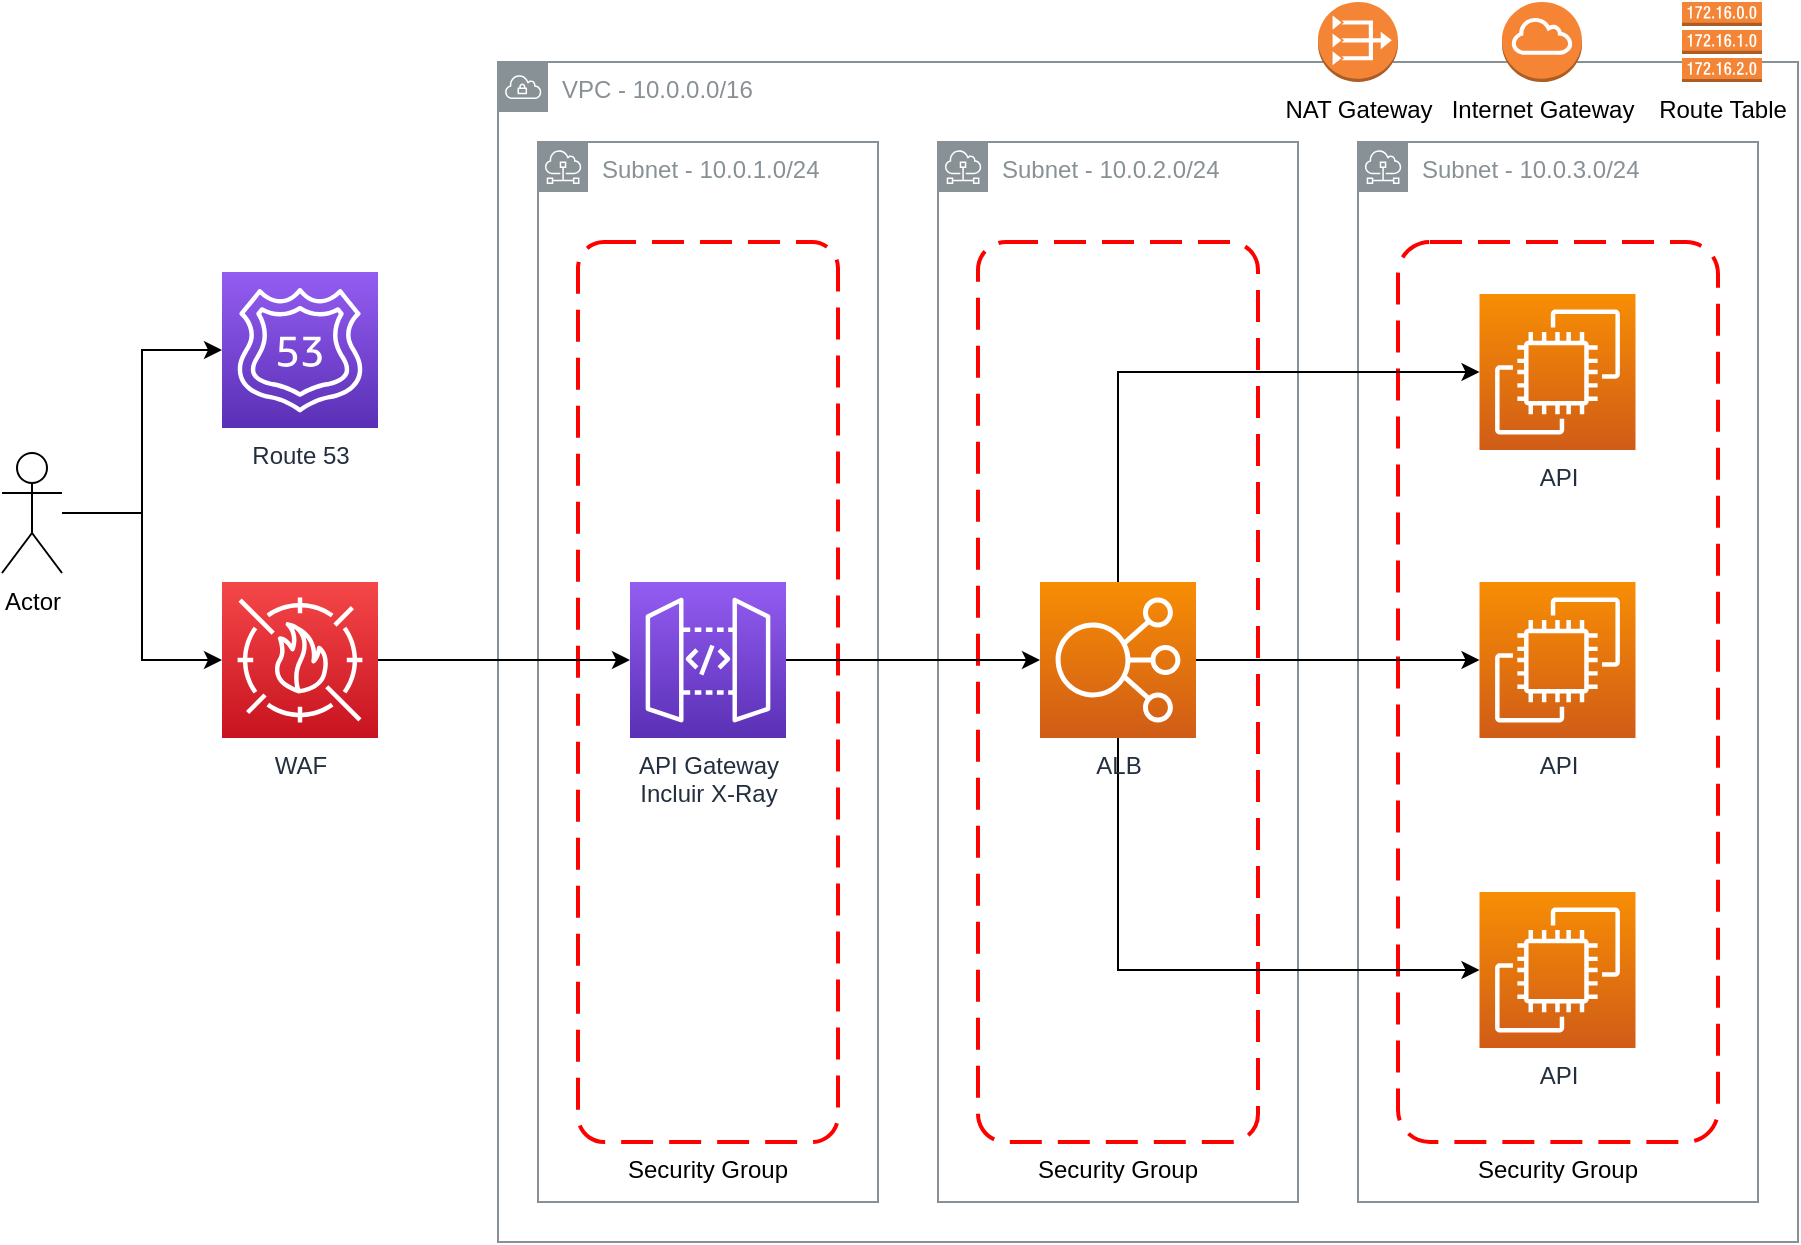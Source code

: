 <mxfile version="16.5.1" type="device" pages="3"><diagram id="eCbqJ1vzEe-MgR_kVF9B" name="1 - Arquitetura AWS"><mxGraphModel dx="3716" dy="857" grid="1" gridSize="10" guides="1" tooltips="1" connect="1" arrows="1" fold="1" page="1" pageScale="1" pageWidth="827" pageHeight="1169" math="0" shadow="0"><root><mxCell id="4GImXHgVdyIoRwlOzIsk-0"/><mxCell id="4GImXHgVdyIoRwlOzIsk-1" parent="4GImXHgVdyIoRwlOzIsk-0"/><mxCell id="bHW3LOVag84pb9nF0G_8-0" value="VPC - 10.0.0.0/16" style="sketch=0;outlineConnect=0;gradientColor=none;html=1;whiteSpace=wrap;fontSize=12;fontStyle=0;shape=mxgraph.aws4.group;grIcon=mxgraph.aws4.group_vpc;strokeColor=#879196;fillColor=none;verticalAlign=top;align=left;spacingLeft=30;fontColor=#879196;dashed=0;" parent="4GImXHgVdyIoRwlOzIsk-1" vertex="1"><mxGeometry x="-1392" y="50" width="650" height="590" as="geometry"/></mxCell><mxCell id="bHW3LOVag84pb9nF0G_8-13" value="Subnet - 10.0.1.0/24" style="sketch=0;outlineConnect=0;gradientColor=none;html=1;whiteSpace=wrap;fontSize=12;fontStyle=0;shape=mxgraph.aws4.group;grIcon=mxgraph.aws4.group_subnet;strokeColor=#879196;fillColor=none;verticalAlign=top;align=left;spacingLeft=30;fontColor=#879196;dashed=0;" parent="4GImXHgVdyIoRwlOzIsk-1" vertex="1"><mxGeometry x="-1372" y="90" width="170" height="530" as="geometry"/></mxCell><mxCell id="bHW3LOVag84pb9nF0G_8-14" value="Security Group" style="rounded=1;arcSize=10;dashed=1;strokeColor=#ff0000;fillColor=none;gradientColor=none;dashPattern=8 4;strokeWidth=2;labelPosition=center;verticalLabelPosition=bottom;align=center;verticalAlign=top;" parent="4GImXHgVdyIoRwlOzIsk-1" vertex="1"><mxGeometry x="-1352" y="140" width="130" height="450" as="geometry"/></mxCell><mxCell id="bHW3LOVag84pb9nF0G_8-2" value="Subnet - 10.0.2.0/24" style="sketch=0;outlineConnect=0;gradientColor=none;html=1;whiteSpace=wrap;fontSize=12;fontStyle=0;shape=mxgraph.aws4.group;grIcon=mxgraph.aws4.group_subnet;strokeColor=#879196;fillColor=none;verticalAlign=top;align=left;spacingLeft=30;fontColor=#879196;dashed=0;" parent="4GImXHgVdyIoRwlOzIsk-1" vertex="1"><mxGeometry x="-1172" y="90" width="180" height="530" as="geometry"/></mxCell><mxCell id="bHW3LOVag84pb9nF0G_8-8" value="Security Group" style="rounded=1;arcSize=10;dashed=1;strokeColor=#ff0000;fillColor=none;gradientColor=none;dashPattern=8 4;strokeWidth=2;labelPosition=center;verticalLabelPosition=bottom;align=center;verticalAlign=top;" parent="4GImXHgVdyIoRwlOzIsk-1" vertex="1"><mxGeometry x="-1152" y="140" width="140" height="450" as="geometry"/></mxCell><mxCell id="bHW3LOVag84pb9nF0G_8-1" value="Subnet - 10.0.3.0/24" style="sketch=0;outlineConnect=0;gradientColor=none;html=1;whiteSpace=wrap;fontSize=12;fontStyle=0;shape=mxgraph.aws4.group;grIcon=mxgraph.aws4.group_subnet;strokeColor=#879196;fillColor=none;verticalAlign=top;align=left;spacingLeft=30;fontColor=#879196;dashed=0;" parent="4GImXHgVdyIoRwlOzIsk-1" vertex="1"><mxGeometry x="-962" y="90" width="200" height="530" as="geometry"/></mxCell><mxCell id="bHW3LOVag84pb9nF0G_8-4" value="Security Group" style="rounded=1;arcSize=10;dashed=1;strokeColor=#ff0000;fillColor=none;gradientColor=none;dashPattern=8 4;strokeWidth=2;labelPosition=center;verticalLabelPosition=bottom;align=center;verticalAlign=top;" parent="4GImXHgVdyIoRwlOzIsk-1" vertex="1"><mxGeometry x="-942" y="140" width="160" height="450" as="geometry"/></mxCell><mxCell id="bHW3LOVag84pb9nF0G_8-3" value="API" style="sketch=0;points=[[0,0,0],[0.25,0,0],[0.5,0,0],[0.75,0,0],[1,0,0],[0,1,0],[0.25,1,0],[0.5,1,0],[0.75,1,0],[1,1,0],[0,0.25,0],[0,0.5,0],[0,0.75,0],[1,0.25,0],[1,0.5,0],[1,0.75,0]];outlineConnect=0;fontColor=#232F3E;gradientColor=#F78E04;gradientDirection=north;fillColor=#D05C17;strokeColor=#ffffff;dashed=0;verticalLabelPosition=bottom;verticalAlign=top;align=center;html=1;fontSize=12;fontStyle=0;aspect=fixed;shape=mxgraph.aws4.resourceIcon;resIcon=mxgraph.aws4.ec2;" parent="4GImXHgVdyIoRwlOzIsk-1" vertex="1"><mxGeometry x="-901.25" y="166" width="78" height="78" as="geometry"/></mxCell><mxCell id="bHW3LOVag84pb9nF0G_8-5" value="API" style="sketch=0;points=[[0,0,0],[0.25,0,0],[0.5,0,0],[0.75,0,0],[1,0,0],[0,1,0],[0.25,1,0],[0.5,1,0],[0.75,1,0],[1,1,0],[0,0.25,0],[0,0.5,0],[0,0.75,0],[1,0.25,0],[1,0.5,0],[1,0.75,0]];outlineConnect=0;fontColor=#232F3E;gradientColor=#F78E04;gradientDirection=north;fillColor=#D05C17;strokeColor=#ffffff;dashed=0;verticalLabelPosition=bottom;verticalAlign=top;align=center;html=1;fontSize=12;fontStyle=0;aspect=fixed;shape=mxgraph.aws4.resourceIcon;resIcon=mxgraph.aws4.ec2;" parent="4GImXHgVdyIoRwlOzIsk-1" vertex="1"><mxGeometry x="-901.25" y="310" width="78" height="78" as="geometry"/></mxCell><mxCell id="bHW3LOVag84pb9nF0G_8-6" value="API" style="sketch=0;points=[[0,0,0],[0.25,0,0],[0.5,0,0],[0.75,0,0],[1,0,0],[0,1,0],[0.25,1,0],[0.5,1,0],[0.75,1,0],[1,1,0],[0,0.25,0],[0,0.5,0],[0,0.75,0],[1,0.25,0],[1,0.5,0],[1,0.75,0]];outlineConnect=0;fontColor=#232F3E;gradientColor=#F78E04;gradientDirection=north;fillColor=#D05C17;strokeColor=#ffffff;dashed=0;verticalLabelPosition=bottom;verticalAlign=top;align=center;html=1;fontSize=12;fontStyle=0;aspect=fixed;shape=mxgraph.aws4.resourceIcon;resIcon=mxgraph.aws4.ec2;" parent="4GImXHgVdyIoRwlOzIsk-1" vertex="1"><mxGeometry x="-901.25" y="465" width="78" height="78" as="geometry"/></mxCell><mxCell id="bHW3LOVag84pb9nF0G_8-9" style="edgeStyle=orthogonalEdgeStyle;rounded=0;orthogonalLoop=1;jettySize=auto;html=1;" parent="4GImXHgVdyIoRwlOzIsk-1" source="bHW3LOVag84pb9nF0G_8-7" target="bHW3LOVag84pb9nF0G_8-5" edge="1"><mxGeometry relative="1" as="geometry"/></mxCell><mxCell id="bHW3LOVag84pb9nF0G_8-10" style="edgeStyle=orthogonalEdgeStyle;rounded=0;orthogonalLoop=1;jettySize=auto;html=1;entryX=0;entryY=0.5;entryDx=0;entryDy=0;entryPerimeter=0;" parent="4GImXHgVdyIoRwlOzIsk-1" source="bHW3LOVag84pb9nF0G_8-7" target="bHW3LOVag84pb9nF0G_8-3" edge="1"><mxGeometry relative="1" as="geometry"><Array as="points"><mxPoint x="-1082" y="205"/></Array></mxGeometry></mxCell><mxCell id="bHW3LOVag84pb9nF0G_8-11" style="edgeStyle=orthogonalEdgeStyle;rounded=0;orthogonalLoop=1;jettySize=auto;html=1;entryX=0;entryY=0.5;entryDx=0;entryDy=0;entryPerimeter=0;" parent="4GImXHgVdyIoRwlOzIsk-1" source="bHW3LOVag84pb9nF0G_8-7" target="bHW3LOVag84pb9nF0G_8-6" edge="1"><mxGeometry relative="1" as="geometry"><Array as="points"><mxPoint x="-1082" y="504"/></Array></mxGeometry></mxCell><mxCell id="bHW3LOVag84pb9nF0G_8-7" value="ALB" style="sketch=0;points=[[0,0,0],[0.25,0,0],[0.5,0,0],[0.75,0,0],[1,0,0],[0,1,0],[0.25,1,0],[0.5,1,0],[0.75,1,0],[1,1,0],[0,0.25,0],[0,0.5,0],[0,0.75,0],[1,0.25,0],[1,0.5,0],[1,0.75,0]];outlineConnect=0;fontColor=#232F3E;gradientColor=#F78E04;gradientDirection=north;fillColor=#D05C17;strokeColor=#ffffff;dashed=0;verticalLabelPosition=bottom;verticalAlign=top;align=center;html=1;fontSize=12;fontStyle=0;aspect=fixed;shape=mxgraph.aws4.resourceIcon;resIcon=mxgraph.aws4.elastic_load_balancing;" parent="4GImXHgVdyIoRwlOzIsk-1" vertex="1"><mxGeometry x="-1121" y="310" width="78" height="78" as="geometry"/></mxCell><mxCell id="bHW3LOVag84pb9nF0G_8-15" style="edgeStyle=orthogonalEdgeStyle;rounded=0;orthogonalLoop=1;jettySize=auto;html=1;" parent="4GImXHgVdyIoRwlOzIsk-1" source="bHW3LOVag84pb9nF0G_8-12" target="bHW3LOVag84pb9nF0G_8-7" edge="1"><mxGeometry relative="1" as="geometry"/></mxCell><mxCell id="bHW3LOVag84pb9nF0G_8-12" value="API Gateway&lt;br&gt;Incluir X-Ray" style="sketch=0;points=[[0,0,0],[0.25,0,0],[0.5,0,0],[0.75,0,0],[1,0,0],[0,1,0],[0.25,1,0],[0.5,1,0],[0.75,1,0],[1,1,0],[0,0.25,0],[0,0.5,0],[0,0.75,0],[1,0.25,0],[1,0.5,0],[1,0.75,0]];outlineConnect=0;fontColor=#232F3E;gradientColor=#945DF2;gradientDirection=north;fillColor=#5A30B5;strokeColor=#ffffff;dashed=0;verticalLabelPosition=bottom;verticalAlign=top;align=center;html=1;fontSize=12;fontStyle=0;aspect=fixed;shape=mxgraph.aws4.resourceIcon;resIcon=mxgraph.aws4.api_gateway;" parent="4GImXHgVdyIoRwlOzIsk-1" vertex="1"><mxGeometry x="-1326" y="310" width="78" height="78" as="geometry"/></mxCell><mxCell id="bHW3LOVag84pb9nF0G_8-18" style="edgeStyle=orthogonalEdgeStyle;rounded=0;orthogonalLoop=1;jettySize=auto;html=1;" parent="4GImXHgVdyIoRwlOzIsk-1" source="bHW3LOVag84pb9nF0G_8-16" target="bHW3LOVag84pb9nF0G_8-12" edge="1"><mxGeometry relative="1" as="geometry"/></mxCell><mxCell id="bHW3LOVag84pb9nF0G_8-16" value="WAF" style="sketch=0;points=[[0,0,0],[0.25,0,0],[0.5,0,0],[0.75,0,0],[1,0,0],[0,1,0],[0.25,1,0],[0.5,1,0],[0.75,1,0],[1,1,0],[0,0.25,0],[0,0.5,0],[0,0.75,0],[1,0.25,0],[1,0.5,0],[1,0.75,0]];outlineConnect=0;fontColor=#232F3E;gradientColor=#F54749;gradientDirection=north;fillColor=#C7131F;strokeColor=#ffffff;dashed=0;verticalLabelPosition=bottom;verticalAlign=top;align=center;html=1;fontSize=12;fontStyle=0;aspect=fixed;shape=mxgraph.aws4.resourceIcon;resIcon=mxgraph.aws4.waf;" parent="4GImXHgVdyIoRwlOzIsk-1" vertex="1"><mxGeometry x="-1530" y="310" width="78" height="78" as="geometry"/></mxCell><mxCell id="bHW3LOVag84pb9nF0G_8-17" value="Route 53" style="sketch=0;points=[[0,0,0],[0.25,0,0],[0.5,0,0],[0.75,0,0],[1,0,0],[0,1,0],[0.25,1,0],[0.5,1,0],[0.75,1,0],[1,1,0],[0,0.25,0],[0,0.5,0],[0,0.75,0],[1,0.25,0],[1,0.5,0],[1,0.75,0]];outlineConnect=0;fontColor=#232F3E;gradientColor=#945DF2;gradientDirection=north;fillColor=#5A30B5;strokeColor=#ffffff;dashed=0;verticalLabelPosition=bottom;verticalAlign=top;align=center;html=1;fontSize=12;fontStyle=0;aspect=fixed;shape=mxgraph.aws4.resourceIcon;resIcon=mxgraph.aws4.route_53;" parent="4GImXHgVdyIoRwlOzIsk-1" vertex="1"><mxGeometry x="-1530" y="155" width="78" height="78" as="geometry"/></mxCell><mxCell id="bHW3LOVag84pb9nF0G_8-20" style="edgeStyle=orthogonalEdgeStyle;rounded=0;orthogonalLoop=1;jettySize=auto;html=1;entryX=0;entryY=0.5;entryDx=0;entryDy=0;entryPerimeter=0;" parent="4GImXHgVdyIoRwlOzIsk-1" source="bHW3LOVag84pb9nF0G_8-19" target="bHW3LOVag84pb9nF0G_8-17" edge="1"><mxGeometry relative="1" as="geometry"/></mxCell><mxCell id="bHW3LOVag84pb9nF0G_8-21" style="edgeStyle=orthogonalEdgeStyle;rounded=0;orthogonalLoop=1;jettySize=auto;html=1;entryX=0;entryY=0.5;entryDx=0;entryDy=0;entryPerimeter=0;" parent="4GImXHgVdyIoRwlOzIsk-1" source="bHW3LOVag84pb9nF0G_8-19" target="bHW3LOVag84pb9nF0G_8-16" edge="1"><mxGeometry relative="1" as="geometry"/></mxCell><mxCell id="bHW3LOVag84pb9nF0G_8-19" value="Actor" style="shape=umlActor;verticalLabelPosition=bottom;verticalAlign=top;html=1;outlineConnect=0;" parent="4GImXHgVdyIoRwlOzIsk-1" vertex="1"><mxGeometry x="-1640" y="245.5" width="30" height="60" as="geometry"/></mxCell><mxCell id="5qsGLVUGZ2NqJrRloyP1-0" value="Internet Gateway" style="outlineConnect=0;dashed=0;verticalLabelPosition=bottom;verticalAlign=top;align=center;html=1;shape=mxgraph.aws3.internet_gateway;fillColor=#F58534;gradientColor=none;" parent="4GImXHgVdyIoRwlOzIsk-1" vertex="1"><mxGeometry x="-890" y="20" width="40" height="40" as="geometry"/></mxCell><mxCell id="5qsGLVUGZ2NqJrRloyP1-1" value="Route Table" style="outlineConnect=0;dashed=0;verticalLabelPosition=bottom;verticalAlign=top;align=center;html=1;shape=mxgraph.aws3.route_table;fillColor=#F58536;gradientColor=none;" parent="4GImXHgVdyIoRwlOzIsk-1" vertex="1"><mxGeometry x="-800" y="20" width="40" height="40" as="geometry"/></mxCell><mxCell id="QDiG3BndjMTZkTlDp3ac-0" value="NAT Gateway" style="outlineConnect=0;dashed=0;verticalLabelPosition=bottom;verticalAlign=top;align=center;html=1;shape=mxgraph.aws3.vpc_nat_gateway;fillColor=#F58536;gradientColor=none;" vertex="1" parent="4GImXHgVdyIoRwlOzIsk-1"><mxGeometry x="-982" y="20" width="40" height="40" as="geometry"/></mxCell></root></mxGraphModel></diagram><diagram id="8WglmZ0I9IiG6SSyaFbl" name="2 - BFF Marvel"><mxGraphModel dx="4199" dy="714" grid="1" gridSize="10" guides="1" tooltips="1" connect="1" arrows="1" fold="1" page="1" pageScale="1" pageWidth="827" pageHeight="1169" math="0" shadow="0"><root><mxCell id="R7wYFqRmtam_3Gg0_cy6-0"/><mxCell id="R7wYFqRmtam_3Gg0_cy6-1" parent="R7wYFqRmtam_3Gg0_cy6-0"/><mxCell id="M3Yw253hKOSuBqTKt7J1-1" value="" style="rounded=0;whiteSpace=wrap;html=1;dashed=1;fillColor=none;" parent="R7wYFqRmtam_3Gg0_cy6-1" vertex="1"><mxGeometry x="-2460" y="20" width="1180" height="580" as="geometry"/></mxCell><mxCell id="n1wcQecJCuwScp7OdWUn-5" value="" style="rounded=0;whiteSpace=wrap;html=1;dashed=1;fillColor=none;" parent="R7wYFqRmtam_3Gg0_cy6-1" vertex="1"><mxGeometry x="-2058" y="40" width="371" height="540" as="geometry"/></mxCell><mxCell id="n1wcQecJCuwScp7OdWUn-4" value="" style="rounded=0;whiteSpace=wrap;html=1;dashed=1;fillColor=none;" parent="R7wYFqRmtam_3Gg0_cy6-1" vertex="1"><mxGeometry x="-2438" y="40" width="371" height="540" as="geometry"/></mxCell><mxCell id="n1wcQecJCuwScp7OdWUn-8" value="" style="rounded=0;whiteSpace=wrap;html=1;dashed=1;fillColor=none;" parent="R7wYFqRmtam_3Gg0_cy6-1" vertex="1"><mxGeometry x="-1679" y="40" width="380" height="180" as="geometry"/></mxCell><mxCell id="tIrV93FEi04GlcJZNaiS-5" style="edgeStyle=orthogonalEdgeStyle;rounded=0;orthogonalLoop=1;jettySize=auto;html=1;entryX=0.5;entryY=1;entryDx=0;entryDy=0;entryPerimeter=0;" parent="R7wYFqRmtam_3Gg0_cy6-1" source="tIrV93FEi04GlcJZNaiS-0" target="tIrV93FEi04GlcJZNaiS-1" edge="1"><mxGeometry relative="1" as="geometry"/></mxCell><mxCell id="tIrV93FEi04GlcJZNaiS-6" style="edgeStyle=orthogonalEdgeStyle;rounded=0;orthogonalLoop=1;jettySize=auto;html=1;" parent="R7wYFqRmtam_3Gg0_cy6-1" source="tIrV93FEi04GlcJZNaiS-0" target="tIrV93FEi04GlcJZNaiS-2" edge="1"><mxGeometry relative="1" as="geometry"/></mxCell><mxCell id="tIrV93FEi04GlcJZNaiS-7" style="edgeStyle=orthogonalEdgeStyle;rounded=0;orthogonalLoop=1;jettySize=auto;html=1;entryX=0;entryY=0.5;entryDx=0;entryDy=0;entryPerimeter=0;" parent="R7wYFqRmtam_3Gg0_cy6-1" source="tIrV93FEi04GlcJZNaiS-0" target="tIrV93FEi04GlcJZNaiS-3" edge="1"><mxGeometry relative="1" as="geometry"/></mxCell><mxCell id="tIrV93FEi04GlcJZNaiS-0" value="BFF Marvel API" style="shape=image;verticalLabelPosition=bottom;labelBackgroundColor=default;verticalAlign=top;aspect=fixed;imageAspect=0;image=https://miro.medium.com/max/856/1*O68LbDvD5Dcsnez73M7v4Q.png;" parent="R7wYFqRmtam_3Gg0_cy6-1" vertex="1"><mxGeometry x="-2218.06" y="260" width="77.94" height="70" as="geometry"/></mxCell><mxCell id="tIrV93FEi04GlcJZNaiS-1" value="&lt;b&gt;Secrets Manager&lt;/b&gt;&lt;br&gt;Chaves e Segredos da Aplicação" style="sketch=0;points=[[0,0,0],[0.25,0,0],[0.5,0,0],[0.75,0,0],[1,0,0],[0,1,0],[0.25,1,0],[0.5,1,0],[0.75,1,0],[1,1,0],[0,0.25,0],[0,0.5,0],[0,0.75,0],[1,0.25,0],[1,0.5,0],[1,0.75,0]];outlineConnect=0;fontColor=#232F3E;gradientColor=#F54749;gradientDirection=north;fillColor=#C7131F;strokeColor=#ffffff;dashed=0;verticalLabelPosition=bottom;verticalAlign=top;align=center;html=1;fontSize=12;fontStyle=0;aspect=fixed;shape=mxgraph.aws4.resourceIcon;resIcon=mxgraph.aws4.secrets_manager;" parent="R7wYFqRmtam_3Gg0_cy6-1" vertex="1"><mxGeometry x="-2218.06" y="80" width="78" height="78" as="geometry"/></mxCell><mxCell id="tIrV93FEi04GlcJZNaiS-2" value="&lt;b&gt;Parameter Store&lt;/b&gt;&lt;br&gt;Configuração geral da Aplicação" style="sketch=0;outlineConnect=0;fontColor=#232F3E;gradientColor=none;fillColor=#B0084D;strokeColor=none;dashed=0;verticalLabelPosition=bottom;verticalAlign=top;align=center;html=1;fontSize=12;fontStyle=0;aspect=fixed;pointerEvents=1;shape=mxgraph.aws4.parameter_store;" parent="R7wYFqRmtam_3Gg0_cy6-1" vertex="1"><mxGeometry x="-2216.59" y="430" width="75" height="78" as="geometry"/></mxCell><mxCell id="tIrV93FEi04GlcJZNaiS-8" style="edgeStyle=orthogonalEdgeStyle;rounded=0;orthogonalLoop=1;jettySize=auto;html=1;entryX=0;entryY=0.5;entryDx=0;entryDy=0;entryPerimeter=0;" parent="R7wYFqRmtam_3Gg0_cy6-1" source="tIrV93FEi04GlcJZNaiS-3" target="tIrV93FEi04GlcJZNaiS-4" edge="1"><mxGeometry relative="1" as="geometry"/></mxCell><mxCell id="tIrV93FEi04GlcJZNaiS-16" style="edgeStyle=orthogonalEdgeStyle;rounded=0;orthogonalLoop=1;jettySize=auto;html=1;" parent="R7wYFqRmtam_3Gg0_cy6-1" source="tIrV93FEi04GlcJZNaiS-3" target="tIrV93FEi04GlcJZNaiS-14" edge="1"><mxGeometry relative="1" as="geometry"><Array as="points"><mxPoint x="-1979" y="115"/></Array></mxGeometry></mxCell><mxCell id="tIrV93FEi04GlcJZNaiS-3" value="&lt;b&gt;SNS&lt;/b&gt;&lt;br&gt;Informações das imagens &lt;br&gt;dos Personagens" style="sketch=0;points=[[0,0,0],[0.25,0,0],[0.5,0,0],[0.75,0,0],[1,0,0],[0,1,0],[0.25,1,0],[0.5,1,0],[0.75,1,0],[1,1,0],[0,0.25,0],[0,0.5,0],[0,0.75,0],[1,0.25,0],[1,0.5,0],[1,0.75,0]];outlineConnect=0;fontColor=#232F3E;gradientColor=#FF4F8B;gradientDirection=north;fillColor=#BC1356;strokeColor=#ffffff;dashed=0;verticalLabelPosition=bottom;verticalAlign=top;align=center;html=1;fontSize=12;fontStyle=0;aspect=fixed;shape=mxgraph.aws4.resourceIcon;resIcon=mxgraph.aws4.sns;" parent="R7wYFqRmtam_3Gg0_cy6-1" vertex="1"><mxGeometry x="-2018" y="256" width="78" height="78" as="geometry"/></mxCell><mxCell id="tIrV93FEi04GlcJZNaiS-4" value="&lt;b&gt;SQS&lt;/b&gt;&lt;br&gt;Informações das imagens&lt;br&gt;dos Personagens" style="sketch=0;points=[[0,0,0],[0.25,0,0],[0.5,0,0],[0.75,0,0],[1,0,0],[0,1,0],[0.25,1,0],[0.5,1,0],[0.75,1,0],[1,1,0],[0,0.25,0],[0,0.5,0],[0,0.75,0],[1,0.25,0],[1,0.5,0],[1,0.75,0]];outlineConnect=0;fontColor=#232F3E;gradientColor=#FF4F8B;gradientDirection=north;fillColor=#BC1356;strokeColor=#ffffff;dashed=0;verticalLabelPosition=bottom;verticalAlign=top;align=center;html=1;fontSize=12;fontStyle=0;aspect=fixed;shape=mxgraph.aws4.resourceIcon;resIcon=mxgraph.aws4.sqs;" parent="R7wYFqRmtam_3Gg0_cy6-1" vertex="1"><mxGeometry x="-1838" y="256" width="78" height="78" as="geometry"/></mxCell><mxCell id="tIrV93FEi04GlcJZNaiS-10" style="edgeStyle=orthogonalEdgeStyle;rounded=0;orthogonalLoop=1;jettySize=auto;html=1;" parent="R7wYFqRmtam_3Gg0_cy6-1" source="tIrV93FEi04GlcJZNaiS-9" target="tIrV93FEi04GlcJZNaiS-0" edge="1"><mxGeometry relative="1" as="geometry"/></mxCell><mxCell id="tIrV93FEi04GlcJZNaiS-9" value="Actor" style="shape=umlActor;verticalLabelPosition=bottom;verticalAlign=top;html=1;outlineConnect=0;" parent="R7wYFqRmtam_3Gg0_cy6-1" vertex="1"><mxGeometry x="-2408" y="265" width="30" height="60" as="geometry"/></mxCell><mxCell id="tIrV93FEi04GlcJZNaiS-14" value="&lt;b&gt;Email&lt;/b&gt;&lt;br&gt;Notificando a criação &lt;br&gt;de uma nova imagem de personagem" style="sketch=0;outlineConnect=0;fontColor=#232F3E;gradientColor=none;fillColor=#BF0816;strokeColor=none;dashed=0;verticalLabelPosition=bottom;verticalAlign=top;align=center;html=1;fontSize=12;fontStyle=0;aspect=fixed;shape=mxgraph.aws4.email;" parent="R7wYFqRmtam_3Gg0_cy6-1" vertex="1"><mxGeometry x="-1838" y="80" width="78" height="69" as="geometry"/></mxCell><mxCell id="tIrV93FEi04GlcJZNaiS-17" value="/characters?name=thor" style="text;html=1;strokeColor=none;fillColor=none;align=center;verticalAlign=middle;whiteSpace=wrap;rounded=0;" parent="R7wYFqRmtam_3Gg0_cy6-1" vertex="1"><mxGeometry x="-2368" y="270" width="132" height="16" as="geometry"/></mxCell><mxCell id="tIrV93FEi04GlcJZNaiS-20" style="edgeStyle=orthogonalEdgeStyle;rounded=0;orthogonalLoop=1;jettySize=auto;html=1;entryX=1;entryY=0.5;entryDx=0;entryDy=0;entryPerimeter=0;" parent="R7wYFqRmtam_3Gg0_cy6-1" source="tIrV93FEi04GlcJZNaiS-19" target="tIrV93FEi04GlcJZNaiS-4" edge="1"><mxGeometry relative="1" as="geometry"><Array as="points"><mxPoint x="-1649" y="130"/><mxPoint x="-1649" y="295"/></Array></mxGeometry></mxCell><mxCell id="tIrV93FEi04GlcJZNaiS-22" style="edgeStyle=orthogonalEdgeStyle;rounded=0;orthogonalLoop=1;jettySize=auto;html=1;" parent="R7wYFqRmtam_3Gg0_cy6-1" source="tIrV93FEi04GlcJZNaiS-19" target="tIrV93FEi04GlcJZNaiS-21" edge="1"><mxGeometry relative="1" as="geometry"/></mxCell><mxCell id="tIrV93FEi04GlcJZNaiS-19" value="Worker Marvel" style="shape=image;verticalLabelPosition=bottom;labelBackgroundColor=default;verticalAlign=top;aspect=fixed;imageAspect=0;image=https://miro.medium.com/max/856/1*O68LbDvD5Dcsnez73M7v4Q.png;" parent="R7wYFqRmtam_3Gg0_cy6-1" vertex="1"><mxGeometry x="-1618" y="95" width="77.94" height="70" as="geometry"/></mxCell><mxCell id="tIrV93FEi04GlcJZNaiS-21" value="&lt;b&gt;S3&lt;/b&gt;&lt;br&gt;Bucket de Imagem &lt;br&gt;dos Personagens" style="sketch=0;points=[[0,0,0],[0.25,0,0],[0.5,0,0],[0.75,0,0],[1,0,0],[0,1,0],[0.25,1,0],[0.5,1,0],[0.75,1,0],[1,1,0],[0,0.25,0],[0,0.5,0],[0,0.75,0],[1,0.25,0],[1,0.5,0],[1,0.75,0]];outlineConnect=0;fontColor=#232F3E;gradientColor=#60A337;gradientDirection=north;fillColor=#277116;strokeColor=#ffffff;dashed=0;verticalLabelPosition=bottom;verticalAlign=top;align=center;html=1;fontSize=12;fontStyle=0;aspect=fixed;shape=mxgraph.aws4.resourceIcon;resIcon=mxgraph.aws4.s3;" parent="R7wYFqRmtam_3Gg0_cy6-1" vertex="1"><mxGeometry x="-1438" y="91" width="78" height="78" as="geometry"/></mxCell><mxCell id="n1wcQecJCuwScp7OdWUn-11" value="Criando imagem no Bucket" style="text;html=1;strokeColor=none;fillColor=none;align=center;verticalAlign=middle;whiteSpace=wrap;rounded=0;dashed=1;fontColor=#0000FF;" parent="R7wYFqRmtam_3Gg0_cy6-1" vertex="1"><mxGeometry x="-1679" y="40" width="149" height="20" as="geometry"/></mxCell><mxCell id="n1wcQecJCuwScp7OdWUn-12" value="Notificando a criação da imagem" style="text;html=1;strokeColor=none;fillColor=none;align=center;verticalAlign=middle;whiteSpace=wrap;rounded=0;dashed=1;fontColor=#0000FF;" parent="R7wYFqRmtam_3Gg0_cy6-1" vertex="1"><mxGeometry x="-2058" y="40" width="179" height="20" as="geometry"/></mxCell><mxCell id="n1wcQecJCuwScp7OdWUn-13" value="Configuração da aplicação" style="text;html=1;strokeColor=none;fillColor=none;align=center;verticalAlign=middle;whiteSpace=wrap;rounded=0;dashed=1;fontColor=#0000FF;" parent="R7wYFqRmtam_3Gg0_cy6-1" vertex="1"><mxGeometry x="-2439" y="40" width="150" height="20" as="geometry"/></mxCell></root></mxGraphModel></diagram><diagram name="3 - BFF Marvel com Lambda" id="cSwunXaKQ8Ip7suDh0uY"><mxGraphModel dx="4199" dy="714" grid="1" gridSize="10" guides="1" tooltips="1" connect="1" arrows="1" fold="1" page="1" pageScale="1" pageWidth="827" pageHeight="1169" math="0" shadow="0"><root><mxCell id="oZ3oApcWlRgE9DksrCRT-0"/><mxCell id="oZ3oApcWlRgE9DksrCRT-1" parent="oZ3oApcWlRgE9DksrCRT-0"/><mxCell id="oZ3oApcWlRgE9DksrCRT-2" value="" style="rounded=0;whiteSpace=wrap;html=1;dashed=1;fillColor=none;" vertex="1" parent="oZ3oApcWlRgE9DksrCRT-1"><mxGeometry x="-2460" y="20" width="1180" height="570" as="geometry"/></mxCell><mxCell id="oZ3oApcWlRgE9DksrCRT-3" value="" style="rounded=0;whiteSpace=wrap;html=1;dashed=1;fillColor=none;" vertex="1" parent="oZ3oApcWlRgE9DksrCRT-1"><mxGeometry x="-2058" y="40" width="371" height="530" as="geometry"/></mxCell><mxCell id="oZ3oApcWlRgE9DksrCRT-4" value="" style="rounded=0;whiteSpace=wrap;html=1;dashed=1;fillColor=none;" vertex="1" parent="oZ3oApcWlRgE9DksrCRT-1"><mxGeometry x="-2438" y="40" width="371" height="530" as="geometry"/></mxCell><mxCell id="oZ3oApcWlRgE9DksrCRT-5" value="" style="rounded=0;whiteSpace=wrap;html=1;dashed=1;fillColor=none;" vertex="1" parent="oZ3oApcWlRgE9DksrCRT-1"><mxGeometry x="-1679" y="40" width="380" height="180" as="geometry"/></mxCell><mxCell id="oZ3oApcWlRgE9DksrCRT-6" style="edgeStyle=orthogonalEdgeStyle;rounded=0;orthogonalLoop=1;jettySize=auto;html=1;entryX=0.5;entryY=1;entryDx=0;entryDy=0;entryPerimeter=0;" edge="1" parent="oZ3oApcWlRgE9DksrCRT-1" source="oZ3oApcWlRgE9DksrCRT-9" target="oZ3oApcWlRgE9DksrCRT-10"><mxGeometry relative="1" as="geometry"/></mxCell><mxCell id="oZ3oApcWlRgE9DksrCRT-7" style="edgeStyle=orthogonalEdgeStyle;rounded=0;orthogonalLoop=1;jettySize=auto;html=1;" edge="1" parent="oZ3oApcWlRgE9DksrCRT-1" source="oZ3oApcWlRgE9DksrCRT-9" target="oZ3oApcWlRgE9DksrCRT-11"><mxGeometry relative="1" as="geometry"/></mxCell><mxCell id="oZ3oApcWlRgE9DksrCRT-8" style="edgeStyle=orthogonalEdgeStyle;rounded=0;orthogonalLoop=1;jettySize=auto;html=1;entryX=0;entryY=0.5;entryDx=0;entryDy=0;entryPerimeter=0;" edge="1" parent="oZ3oApcWlRgE9DksrCRT-1" source="oZ3oApcWlRgE9DksrCRT-9" target="oZ3oApcWlRgE9DksrCRT-14"><mxGeometry relative="1" as="geometry"/></mxCell><mxCell id="oZ3oApcWlRgE9DksrCRT-9" value="BFF Marvel API" style="shape=image;verticalLabelPosition=bottom;labelBackgroundColor=default;verticalAlign=top;aspect=fixed;imageAspect=0;image=https://miro.medium.com/max/856/1*O68LbDvD5Dcsnez73M7v4Q.png;" vertex="1" parent="oZ3oApcWlRgE9DksrCRT-1"><mxGeometry x="-2218.06" y="260" width="77.94" height="70" as="geometry"/></mxCell><mxCell id="oZ3oApcWlRgE9DksrCRT-10" value="&lt;b&gt;Secrets Manager&lt;/b&gt;&lt;br&gt;Chaves e Segredos da Aplicação" style="sketch=0;points=[[0,0,0],[0.25,0,0],[0.5,0,0],[0.75,0,0],[1,0,0],[0,1,0],[0.25,1,0],[0.5,1,0],[0.75,1,0],[1,1,0],[0,0.25,0],[0,0.5,0],[0,0.75,0],[1,0.25,0],[1,0.5,0],[1,0.75,0]];outlineConnect=0;fontColor=#232F3E;gradientColor=#F54749;gradientDirection=north;fillColor=#C7131F;strokeColor=#ffffff;dashed=0;verticalLabelPosition=bottom;verticalAlign=top;align=center;html=1;fontSize=12;fontStyle=0;aspect=fixed;shape=mxgraph.aws4.resourceIcon;resIcon=mxgraph.aws4.secrets_manager;" vertex="1" parent="oZ3oApcWlRgE9DksrCRT-1"><mxGeometry x="-2218.06" y="80" width="78" height="78" as="geometry"/></mxCell><mxCell id="oZ3oApcWlRgE9DksrCRT-11" value="&lt;b&gt;Parameter Store&lt;/b&gt;&lt;br&gt;Configuração geral da Aplicação" style="sketch=0;outlineConnect=0;fontColor=#232F3E;gradientColor=none;fillColor=#B0084D;strokeColor=none;dashed=0;verticalLabelPosition=bottom;verticalAlign=top;align=center;html=1;fontSize=12;fontStyle=0;aspect=fixed;pointerEvents=1;shape=mxgraph.aws4.parameter_store;" vertex="1" parent="oZ3oApcWlRgE9DksrCRT-1"><mxGeometry x="-2216.59" y="430" width="75" height="78" as="geometry"/></mxCell><mxCell id="oZ3oApcWlRgE9DksrCRT-12" style="edgeStyle=orthogonalEdgeStyle;rounded=0;orthogonalLoop=1;jettySize=auto;html=1;entryX=0;entryY=0.5;entryDx=0;entryDy=0;entryPerimeter=0;" edge="1" parent="oZ3oApcWlRgE9DksrCRT-1" source="oZ3oApcWlRgE9DksrCRT-14" target="oZ3oApcWlRgE9DksrCRT-15"><mxGeometry relative="1" as="geometry"/></mxCell><mxCell id="oZ3oApcWlRgE9DksrCRT-13" style="edgeStyle=orthogonalEdgeStyle;rounded=0;orthogonalLoop=1;jettySize=auto;html=1;" edge="1" parent="oZ3oApcWlRgE9DksrCRT-1" source="oZ3oApcWlRgE9DksrCRT-14" target="oZ3oApcWlRgE9DksrCRT-18"><mxGeometry relative="1" as="geometry"><Array as="points"><mxPoint x="-1979" y="115"/></Array></mxGeometry></mxCell><mxCell id="oZ3oApcWlRgE9DksrCRT-14" value="&lt;b&gt;SNS&lt;/b&gt;&lt;br&gt;Informações das imagens &lt;br&gt;dos Personagens" style="sketch=0;points=[[0,0,0],[0.25,0,0],[0.5,0,0],[0.75,0,0],[1,0,0],[0,1,0],[0.25,1,0],[0.5,1,0],[0.75,1,0],[1,1,0],[0,0.25,0],[0,0.5,0],[0,0.75,0],[1,0.25,0],[1,0.5,0],[1,0.75,0]];outlineConnect=0;fontColor=#232F3E;gradientColor=#FF4F8B;gradientDirection=north;fillColor=#BC1356;strokeColor=#ffffff;dashed=0;verticalLabelPosition=bottom;verticalAlign=top;align=center;html=1;fontSize=12;fontStyle=0;aspect=fixed;shape=mxgraph.aws4.resourceIcon;resIcon=mxgraph.aws4.sns;" vertex="1" parent="oZ3oApcWlRgE9DksrCRT-1"><mxGeometry x="-2018" y="256" width="78" height="78" as="geometry"/></mxCell><mxCell id="oZ3oApcWlRgE9DksrCRT-15" value="&lt;b&gt;SQS&lt;/b&gt;&lt;br&gt;Informações das imagens&lt;br&gt;dos Personagens" style="sketch=0;points=[[0,0,0],[0.25,0,0],[0.5,0,0],[0.75,0,0],[1,0,0],[0,1,0],[0.25,1,0],[0.5,1,0],[0.75,1,0],[1,1,0],[0,0.25,0],[0,0.5,0],[0,0.75,0],[1,0.25,0],[1,0.5,0],[1,0.75,0]];outlineConnect=0;fontColor=#232F3E;gradientColor=#FF4F8B;gradientDirection=north;fillColor=#BC1356;strokeColor=#ffffff;dashed=0;verticalLabelPosition=bottom;verticalAlign=top;align=center;html=1;fontSize=12;fontStyle=0;aspect=fixed;shape=mxgraph.aws4.resourceIcon;resIcon=mxgraph.aws4.sqs;" vertex="1" parent="oZ3oApcWlRgE9DksrCRT-1"><mxGeometry x="-1838" y="256" width="78" height="78" as="geometry"/></mxCell><mxCell id="oZ3oApcWlRgE9DksrCRT-16" style="edgeStyle=orthogonalEdgeStyle;rounded=0;orthogonalLoop=1;jettySize=auto;html=1;" edge="1" parent="oZ3oApcWlRgE9DksrCRT-1" source="oZ3oApcWlRgE9DksrCRT-17" target="oZ3oApcWlRgE9DksrCRT-9"><mxGeometry relative="1" as="geometry"/></mxCell><mxCell id="oZ3oApcWlRgE9DksrCRT-17" value="Actor" style="shape=umlActor;verticalLabelPosition=bottom;verticalAlign=top;html=1;outlineConnect=0;" vertex="1" parent="oZ3oApcWlRgE9DksrCRT-1"><mxGeometry x="-2408" y="265" width="30" height="60" as="geometry"/></mxCell><mxCell id="oZ3oApcWlRgE9DksrCRT-18" value="&lt;b&gt;Email&lt;/b&gt;&lt;br&gt;Notificando a criação &lt;br&gt;de uma nova imagem de personagem" style="sketch=0;outlineConnect=0;fontColor=#232F3E;gradientColor=none;fillColor=#BF0816;strokeColor=none;dashed=0;verticalLabelPosition=bottom;verticalAlign=top;align=center;html=1;fontSize=12;fontStyle=0;aspect=fixed;shape=mxgraph.aws4.email;" vertex="1" parent="oZ3oApcWlRgE9DksrCRT-1"><mxGeometry x="-1838" y="80" width="78" height="69" as="geometry"/></mxCell><mxCell id="oZ3oApcWlRgE9DksrCRT-19" value="/characters?name=thor" style="text;html=1;strokeColor=none;fillColor=none;align=center;verticalAlign=middle;whiteSpace=wrap;rounded=0;" vertex="1" parent="oZ3oApcWlRgE9DksrCRT-1"><mxGeometry x="-2368" y="270" width="132" height="16" as="geometry"/></mxCell><mxCell id="oZ3oApcWlRgE9DksrCRT-20" style="edgeStyle=orthogonalEdgeStyle;rounded=0;orthogonalLoop=1;jettySize=auto;html=1;entryX=1;entryY=0.5;entryDx=0;entryDy=0;entryPerimeter=0;exitX=0;exitY=0.5;exitDx=0;exitDy=0;exitPerimeter=0;" edge="1" parent="oZ3oApcWlRgE9DksrCRT-1" source="oZ3oApcWlRgE9DksrCRT-27" target="oZ3oApcWlRgE9DksrCRT-15"><mxGeometry relative="1" as="geometry"><Array as="points"><mxPoint x="-1649" y="130"/><mxPoint x="-1649" y="295"/></Array><mxPoint x="-1618" y="130" as="sourcePoint"/></mxGeometry></mxCell><mxCell id="oZ3oApcWlRgE9DksrCRT-21" style="edgeStyle=orthogonalEdgeStyle;rounded=0;orthogonalLoop=1;jettySize=auto;html=1;" edge="1" parent="oZ3oApcWlRgE9DksrCRT-1" source="oZ3oApcWlRgE9DksrCRT-27" target="oZ3oApcWlRgE9DksrCRT-23"><mxGeometry relative="1" as="geometry"><mxPoint x="-1540.06" y="130" as="sourcePoint"/></mxGeometry></mxCell><mxCell id="oZ3oApcWlRgE9DksrCRT-23" value="&lt;b&gt;S3&lt;/b&gt;&lt;br&gt;Bucket de Imagem &lt;br&gt;dos Personagens" style="sketch=0;points=[[0,0,0],[0.25,0,0],[0.5,0,0],[0.75,0,0],[1,0,0],[0,1,0],[0.25,1,0],[0.5,1,0],[0.75,1,0],[1,1,0],[0,0.25,0],[0,0.5,0],[0,0.75,0],[1,0.25,0],[1,0.5,0],[1,0.75,0]];outlineConnect=0;fontColor=#232F3E;gradientColor=#60A337;gradientDirection=north;fillColor=#277116;strokeColor=#ffffff;dashed=0;verticalLabelPosition=bottom;verticalAlign=top;align=center;html=1;fontSize=12;fontStyle=0;aspect=fixed;shape=mxgraph.aws4.resourceIcon;resIcon=mxgraph.aws4.s3;" vertex="1" parent="oZ3oApcWlRgE9DksrCRT-1"><mxGeometry x="-1438" y="91" width="78" height="78" as="geometry"/></mxCell><mxCell id="oZ3oApcWlRgE9DksrCRT-24" value="Criando imagem no Bucket" style="text;html=1;strokeColor=none;fillColor=none;align=center;verticalAlign=middle;whiteSpace=wrap;rounded=0;dashed=1;fontColor=#0000FF;" vertex="1" parent="oZ3oApcWlRgE9DksrCRT-1"><mxGeometry x="-1679" y="40" width="149" height="20" as="geometry"/></mxCell><mxCell id="oZ3oApcWlRgE9DksrCRT-25" value="Notificando a criação da imagem" style="text;html=1;strokeColor=none;fillColor=none;align=center;verticalAlign=middle;whiteSpace=wrap;rounded=0;dashed=1;fontColor=#0000FF;" vertex="1" parent="oZ3oApcWlRgE9DksrCRT-1"><mxGeometry x="-2058" y="40" width="179" height="20" as="geometry"/></mxCell><mxCell id="oZ3oApcWlRgE9DksrCRT-26" value="Configuração da aplicação" style="text;html=1;strokeColor=none;fillColor=none;align=center;verticalAlign=middle;whiteSpace=wrap;rounded=0;dashed=1;fontColor=#0000FF;" vertex="1" parent="oZ3oApcWlRgE9DksrCRT-1"><mxGeometry x="-2439" y="40" width="150" height="20" as="geometry"/></mxCell><mxCell id="oZ3oApcWlRgE9DksrCRT-27" value="" style="sketch=0;points=[[0,0,0],[0.25,0,0],[0.5,0,0],[0.75,0,0],[1,0,0],[0,1,0],[0.25,1,0],[0.5,1,0],[0.75,1,0],[1,1,0],[0,0.25,0],[0,0.5,0],[0,0.75,0],[1,0.25,0],[1,0.5,0],[1,0.75,0]];outlineConnect=0;fontColor=#232F3E;gradientColor=#F78E04;gradientDirection=north;fillColor=#D05C17;strokeColor=#ffffff;dashed=0;verticalLabelPosition=bottom;verticalAlign=top;align=center;html=1;fontSize=12;fontStyle=0;aspect=fixed;shape=mxgraph.aws4.resourceIcon;resIcon=mxgraph.aws4.lambda;" vertex="1" parent="oZ3oApcWlRgE9DksrCRT-1"><mxGeometry x="-1608" y="91" width="78" height="78" as="geometry"/></mxCell></root></mxGraphModel></diagram></mxfile>